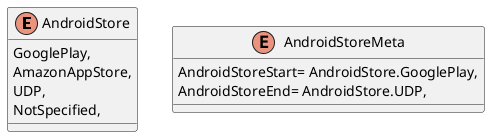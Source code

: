 @startuml
enum AndroidStore {
    GooglePlay,
    AmazonAppStore,
    UDP,
    NotSpecified,
}
enum AndroidStoreMeta {
    AndroidStoreStart= AndroidStore.GooglePlay,
    AndroidStoreEnd= AndroidStore.UDP,
}
@enduml
